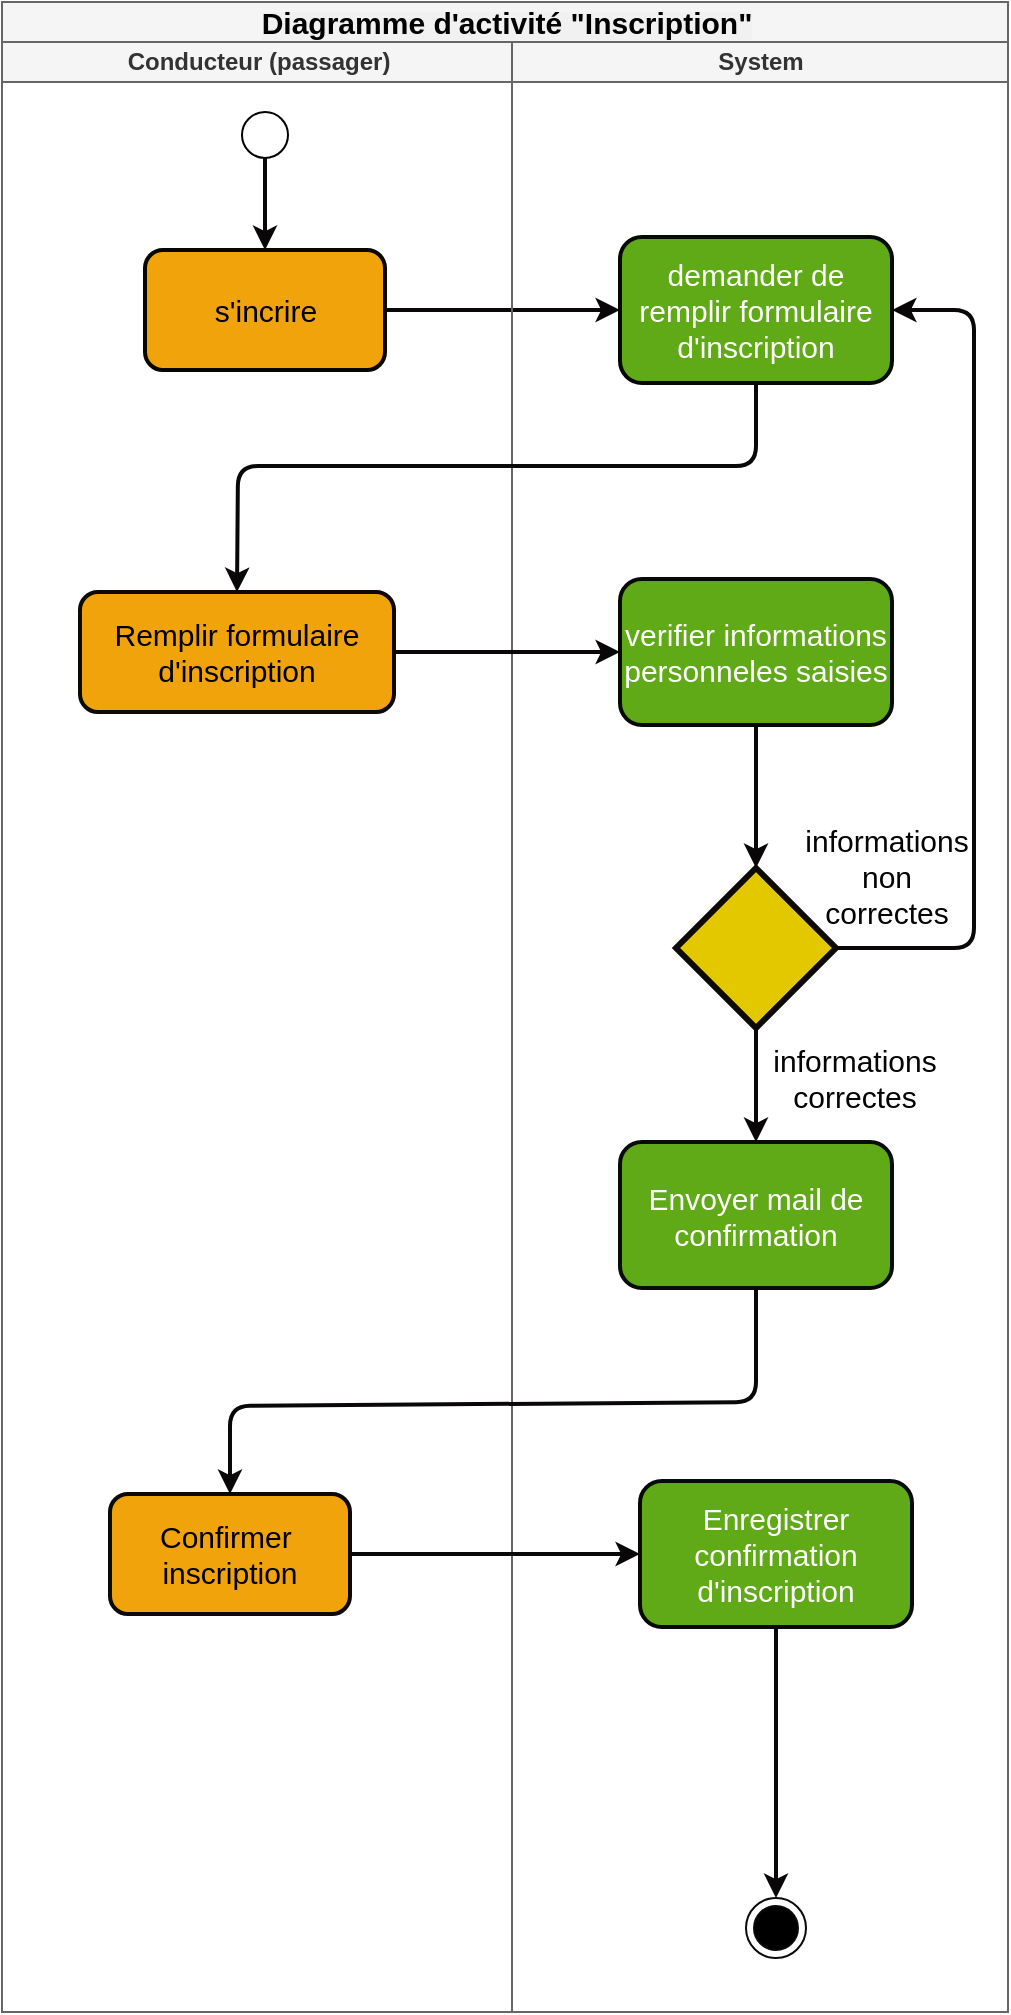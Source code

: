 <mxfile>
    <diagram id="D4beBnn9pYupB73Y1aRw" name="Page-1">
        <mxGraphModel dx="1130" dy="696" grid="0" gridSize="10" guides="1" tooltips="1" connect="1" arrows="1" fold="1" page="1" pageScale="1" pageWidth="850" pageHeight="1100" background="#ffffff" math="0" shadow="0">
            <root>
                <mxCell id="0"/>
                <mxCell id="1" parent="0"/>
                <mxCell id="20" value="&lt;span style=&quot;color: rgb(0, 0, 0); font-family: Calibri, sans-serif; text-align: start; background-color: rgb(241, 241, 241);&quot;&gt;&lt;font style=&quot;font-size: 15px;&quot;&gt;Diagramme d'activité &quot;Inscription&quot;&lt;/font&gt;&lt;/span&gt;" style="swimlane;childLayout=stackLayout;resizeParent=1;resizeParentMax=0;startSize=20;html=1;fontColor=#333333;labelBackgroundColor=none;fillColor=#f5f5f5;strokeColor=#666666;" parent="1" vertex="1">
                    <mxGeometry x="258" y="67" width="503" height="1005" as="geometry"/>
                </mxCell>
                <mxCell id="39" value="" style="endArrow=classic;html=1;fontSize=15;fontColor=#050505;entryX=0;entryY=0.5;entryDx=0;entryDy=0;strokeColor=#090707;strokeWidth=2;exitX=1;exitY=0.5;exitDx=0;exitDy=0;" parent="20" source="27" target="31" edge="1">
                    <mxGeometry width="50" height="50" relative="1" as="geometry">
                        <mxPoint x="141.5" y="88" as="sourcePoint"/>
                        <mxPoint x="141.5" y="134" as="targetPoint"/>
                    </mxGeometry>
                </mxCell>
                <mxCell id="21" value="Conducteur (passager)" style="swimlane;startSize=20;html=1;strokeColor=#666666;fillColor=#f5f5f5;fontColor=#333333;" parent="20" vertex="1">
                    <mxGeometry y="20" width="255" height="985" as="geometry"/>
                </mxCell>
                <mxCell id="27" value="s'incrire" style="rounded=1;whiteSpace=wrap;html=1;labelBackgroundColor=none;strokeColor=#070603;fontSize=15;fontColor=#000000;fillColor=#f0a30a;strokeWidth=2;" parent="21" vertex="1">
                    <mxGeometry x="71.5" y="104" width="120" height="60" as="geometry"/>
                </mxCell>
                <mxCell id="29" value="" style="ellipse;whiteSpace=wrap;html=1;aspect=fixed;labelBackgroundColor=none;strokeColor=#000000;fontSize=15;fontColor=#050505;" parent="21" vertex="1">
                    <mxGeometry x="120" y="35" width="23" height="23" as="geometry"/>
                </mxCell>
                <mxCell id="30" value="Remplir formulaire d'inscription" style="rounded=1;whiteSpace=wrap;html=1;labelBackgroundColor=none;strokeColor=#0c0804;fontSize=15;fontColor=#000000;fillColor=#f0a30a;strokeWidth=2;" parent="21" vertex="1">
                    <mxGeometry x="39" y="275" width="157" height="60" as="geometry"/>
                </mxCell>
                <mxCell id="35" value="Confirmer&amp;nbsp;&lt;br&gt;inscription" style="rounded=1;whiteSpace=wrap;html=1;labelBackgroundColor=none;strokeColor=#0b0a09;fontSize=15;fontColor=#000000;fillColor=#f0a30a;strokeWidth=2;" parent="21" vertex="1">
                    <mxGeometry x="54" y="726" width="120" height="60" as="geometry"/>
                </mxCell>
                <mxCell id="38" value="" style="endArrow=classic;html=1;fontSize=15;fontColor=#050505;entryX=0.5;entryY=0;entryDx=0;entryDy=0;strokeColor=#090707;strokeWidth=2;" parent="21" source="29" target="27" edge="1">
                    <mxGeometry width="50" height="50" relative="1" as="geometry">
                        <mxPoint x="153" y="277" as="sourcePoint"/>
                        <mxPoint x="203" y="227" as="targetPoint"/>
                    </mxGeometry>
                </mxCell>
                <mxCell id="22" value="System" style="swimlane;startSize=20;html=1;strokeColor=#666666;fillColor=#f5f5f5;fontColor=#333333;" parent="20" vertex="1">
                    <mxGeometry x="255" y="20" width="248" height="985" as="geometry">
                        <mxRectangle x="255" y="20" width="32" height="985" as="alternateBounds"/>
                    </mxGeometry>
                </mxCell>
                <mxCell id="28" value="" style="rhombus;whiteSpace=wrap;html=1;labelBackgroundColor=none;strokeColor=#0c0b09;fontSize=15;fontColor=#000000;fillColor=#e3c800;strokeWidth=3;" parent="22" vertex="1">
                    <mxGeometry x="82" y="413" width="80" height="80" as="geometry"/>
                </mxCell>
                <mxCell id="31" value="demander de remplir formulaire d'inscription" style="rounded=1;whiteSpace=wrap;html=1;labelBackgroundColor=none;strokeColor=#050803;fontSize=15;fontColor=#ffffff;fillColor=#60a917;strokeWidth=2;" parent="22" vertex="1">
                    <mxGeometry x="54" y="97.5" width="136" height="73" as="geometry"/>
                </mxCell>
                <mxCell id="32" value="verifier informations&lt;br&gt;personneles saisies" style="rounded=1;whiteSpace=wrap;html=1;labelBackgroundColor=none;strokeColor=#070907;fontSize=15;fontColor=#ffffff;fillColor=#60a917;strokeWidth=2;" parent="22" vertex="1">
                    <mxGeometry x="54" y="268.5" width="136" height="73" as="geometry"/>
                </mxCell>
                <mxCell id="34" value="Envoyer mail de confirmation" style="rounded=1;whiteSpace=wrap;html=1;labelBackgroundColor=none;strokeColor=#0a0c09;fontSize=15;fontColor=#ffffff;fillColor=#60a917;strokeWidth=2;" parent="22" vertex="1">
                    <mxGeometry x="54" y="550" width="136" height="73" as="geometry"/>
                </mxCell>
                <mxCell id="36" value="Enregistrer confirmation d'inscription" style="rounded=1;whiteSpace=wrap;html=1;labelBackgroundColor=none;strokeColor=#070a05;fontSize=15;fontColor=#ffffff;fillColor=#60a917;strokeWidth=2;" parent="22" vertex="1">
                    <mxGeometry x="64" y="719.5" width="136" height="73" as="geometry"/>
                </mxCell>
                <mxCell id="42" value="" style="endArrow=classic;html=1;fontSize=15;fontColor=#050505;entryX=0.5;entryY=0;entryDx=0;entryDy=0;strokeColor=#090707;strokeWidth=2;exitX=0.5;exitY=1;exitDx=0;exitDy=0;" parent="22" source="32" target="28" edge="1">
                    <mxGeometry width="50" height="50" relative="1" as="geometry">
                        <mxPoint x="80" y="384" as="sourcePoint"/>
                        <mxPoint x="197.5" y="384" as="targetPoint"/>
                    </mxGeometry>
                </mxCell>
                <mxCell id="43" value="" style="endArrow=classic;html=1;fontSize=15;fontColor=#050505;entryX=1;entryY=0.5;entryDx=0;entryDy=0;strokeColor=#090707;strokeWidth=2;exitX=1;exitY=0.5;exitDx=0;exitDy=0;" parent="22" source="28" target="31" edge="1">
                    <mxGeometry width="50" height="50" relative="1" as="geometry">
                        <mxPoint x="134" y="386" as="sourcePoint"/>
                        <mxPoint x="251.5" y="386" as="targetPoint"/>
                        <Array as="points">
                            <mxPoint x="231" y="453"/>
                            <mxPoint x="231" y="134"/>
                        </Array>
                    </mxGeometry>
                </mxCell>
                <mxCell id="44" value="" style="endArrow=classic;html=1;fontSize=15;fontColor=#050505;strokeColor=#090707;strokeWidth=2;exitX=0.5;exitY=1;exitDx=0;exitDy=0;" parent="22" source="28" target="34" edge="1">
                    <mxGeometry width="50" height="50" relative="1" as="geometry">
                        <mxPoint x="82" y="477" as="sourcePoint"/>
                        <mxPoint x="82" y="548.5" as="targetPoint"/>
                    </mxGeometry>
                </mxCell>
                <mxCell id="47" value="" style="endArrow=classic;html=1;fontSize=15;fontColor=#050505;strokeColor=#090707;strokeWidth=2;exitX=0.5;exitY=1;exitDx=0;exitDy=0;entryX=0.5;entryY=0;entryDx=0;entryDy=0;" parent="22" source="36" target="53" edge="1">
                    <mxGeometry width="50" height="50" relative="1" as="geometry">
                        <mxPoint x="159" y="827" as="sourcePoint"/>
                        <mxPoint x="134" y="919" as="targetPoint"/>
                    </mxGeometry>
                </mxCell>
                <mxCell id="51" value="informations non correctes" style="text;html=1;strokeColor=none;fillColor=none;align=center;verticalAlign=middle;whiteSpace=wrap;rounded=0;labelBackgroundColor=none;fontSize=15;fontColor=#050505;" parent="22" vertex="1">
                    <mxGeometry x="145.5" y="392" width="83" height="50" as="geometry"/>
                </mxCell>
                <mxCell id="52" value="informations correctes" style="text;html=1;strokeColor=none;fillColor=none;align=center;verticalAlign=middle;whiteSpace=wrap;rounded=0;labelBackgroundColor=none;fontSize=15;fontColor=#050505;" parent="22" vertex="1">
                    <mxGeometry x="125" y="493" width="93" height="50" as="geometry"/>
                </mxCell>
                <mxCell id="53" value="" style="ellipse;html=1;shape=endState;fillColor=#000000;strokeColor=#0a0a0a;" vertex="1" parent="22">
                    <mxGeometry x="117" y="928" width="30" height="30" as="geometry"/>
                </mxCell>
                <mxCell id="40" value="" style="endArrow=classic;html=1;fontSize=15;fontColor=#050505;entryX=0.5;entryY=0;entryDx=0;entryDy=0;strokeColor=#090707;strokeWidth=2;exitX=0.5;exitY=1;exitDx=0;exitDy=0;" parent="20" source="31" target="30" edge="1">
                    <mxGeometry width="50" height="50" relative="1" as="geometry">
                        <mxPoint x="359" y="197" as="sourcePoint"/>
                        <mxPoint x="284" y="248" as="targetPoint"/>
                        <Array as="points">
                            <mxPoint x="377" y="232"/>
                            <mxPoint x="118" y="232"/>
                        </Array>
                    </mxGeometry>
                </mxCell>
                <mxCell id="41" value="" style="endArrow=classic;html=1;fontSize=15;fontColor=#050505;entryX=0;entryY=0.5;entryDx=0;entryDy=0;strokeColor=#090707;strokeWidth=2;exitX=1;exitY=0.5;exitDx=0;exitDy=0;" parent="20" source="30" target="32" edge="1">
                    <mxGeometry width="50" height="50" relative="1" as="geometry">
                        <mxPoint x="210" y="299" as="sourcePoint"/>
                        <mxPoint x="327.5" y="299" as="targetPoint"/>
                    </mxGeometry>
                </mxCell>
                <mxCell id="45" value="" style="endArrow=classic;html=1;fontSize=15;fontColor=#050505;strokeColor=#090707;strokeWidth=2;exitX=0.5;exitY=1;exitDx=0;exitDy=0;entryX=0.5;entryY=0;entryDx=0;entryDy=0;" parent="20" source="34" target="35" edge="1">
                    <mxGeometry width="50" height="50" relative="1" as="geometry">
                        <mxPoint x="358" y="665" as="sourcePoint"/>
                        <mxPoint x="358" y="722" as="targetPoint"/>
                        <Array as="points">
                            <mxPoint x="377" y="700"/>
                            <mxPoint x="114" y="702"/>
                        </Array>
                    </mxGeometry>
                </mxCell>
                <mxCell id="46" value="" style="endArrow=classic;html=1;fontSize=15;fontColor=#050505;strokeColor=#090707;strokeWidth=2;exitX=1;exitY=0.5;exitDx=0;exitDy=0;entryX=0;entryY=0.5;entryDx=0;entryDy=0;" parent="20" source="35" target="36" edge="1">
                    <mxGeometry width="50" height="50" relative="1" as="geometry">
                        <mxPoint x="387" y="523" as="sourcePoint"/>
                        <mxPoint x="387" y="580" as="targetPoint"/>
                    </mxGeometry>
                </mxCell>
            </root>
        </mxGraphModel>
    </diagram>
</mxfile>